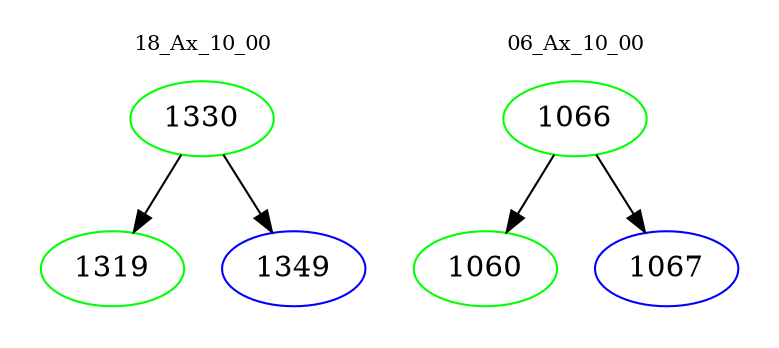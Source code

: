 digraph{
subgraph cluster_0 {
color = white
label = "18_Ax_10_00";
fontsize=10;
T0_1330 [label="1330", color="green"]
T0_1330 -> T0_1319 [color="black"]
T0_1319 [label="1319", color="green"]
T0_1330 -> T0_1349 [color="black"]
T0_1349 [label="1349", color="blue"]
}
subgraph cluster_1 {
color = white
label = "06_Ax_10_00";
fontsize=10;
T1_1066 [label="1066", color="green"]
T1_1066 -> T1_1060 [color="black"]
T1_1060 [label="1060", color="green"]
T1_1066 -> T1_1067 [color="black"]
T1_1067 [label="1067", color="blue"]
}
}
